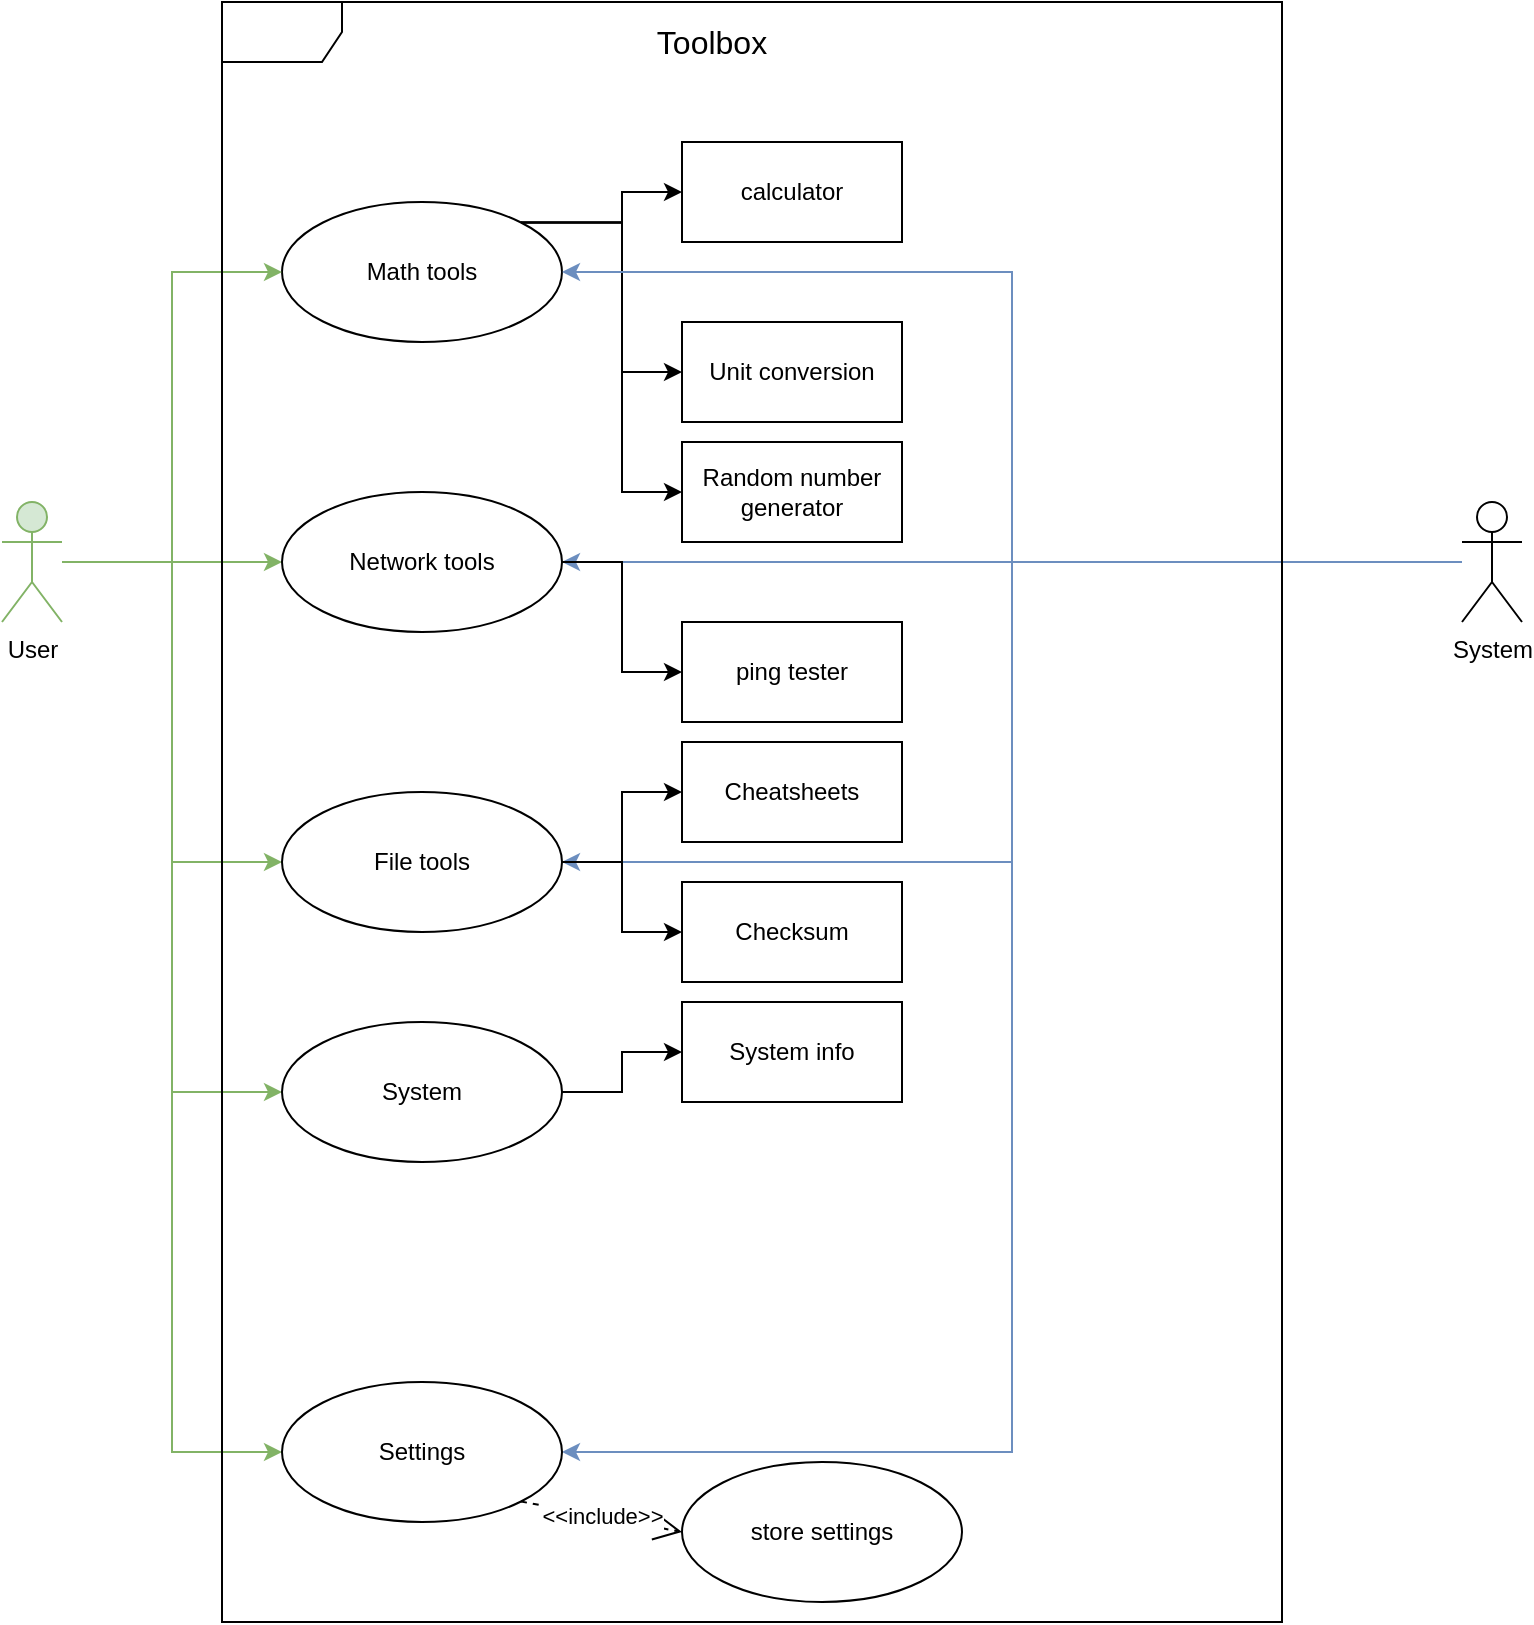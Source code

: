 <mxfile version="23.1.1" type="device">
  <diagram name="Sivu-1" id="slN8br9JwQ3f_zcWAiZG">
    <mxGraphModel dx="1194" dy="708" grid="1" gridSize="10" guides="1" tooltips="1" connect="1" arrows="1" fold="1" page="1" pageScale="1" pageWidth="827" pageHeight="1169" math="0" shadow="0">
      <root>
        <mxCell id="0" />
        <mxCell id="1" parent="0" />
        <mxCell id="HFLGTpV6vFzJjQVJ2_fK-18" style="edgeStyle=orthogonalEdgeStyle;rounded=0;orthogonalLoop=1;jettySize=auto;html=1;fillColor=#d5e8d4;strokeColor=#82b366;entryX=0;entryY=0.5;entryDx=0;entryDy=0;" parent="1" source="HFLGTpV6vFzJjQVJ2_fK-1" target="HFLGTpV6vFzJjQVJ2_fK-14" edge="1">
          <mxGeometry relative="1" as="geometry" />
        </mxCell>
        <mxCell id="j2fXruuIvxuC0uiTK79K-3" style="edgeStyle=orthogonalEdgeStyle;rounded=0;orthogonalLoop=1;jettySize=auto;html=1;entryX=0;entryY=0.5;entryDx=0;entryDy=0;fillColor=#d5e8d4;strokeColor=#82b366;" parent="1" source="HFLGTpV6vFzJjQVJ2_fK-1" target="j2fXruuIvxuC0uiTK79K-2" edge="1">
          <mxGeometry relative="1" as="geometry" />
        </mxCell>
        <mxCell id="j2fXruuIvxuC0uiTK79K-13" style="edgeStyle=orthogonalEdgeStyle;rounded=0;orthogonalLoop=1;jettySize=auto;html=1;entryX=0;entryY=0.5;entryDx=0;entryDy=0;fillColor=#d5e8d4;strokeColor=#82b366;" parent="1" source="HFLGTpV6vFzJjQVJ2_fK-1" target="j2fXruuIvxuC0uiTK79K-12" edge="1">
          <mxGeometry relative="1" as="geometry" />
        </mxCell>
        <mxCell id="mGkYJnLS06CXpDWQYUyl-2" style="edgeStyle=orthogonalEdgeStyle;rounded=0;orthogonalLoop=1;jettySize=auto;html=1;entryX=0;entryY=0.5;entryDx=0;entryDy=0;fillColor=#d5e8d4;strokeColor=#82b366;" edge="1" parent="1" source="HFLGTpV6vFzJjQVJ2_fK-1" target="mGkYJnLS06CXpDWQYUyl-1">
          <mxGeometry relative="1" as="geometry" />
        </mxCell>
        <mxCell id="HFLGTpV6vFzJjQVJ2_fK-1" value="User" style="shape=umlActor;verticalLabelPosition=bottom;verticalAlign=top;html=1;outlineConnect=0;fillColor=#d5e8d4;strokeColor=#82b366;" parent="1" vertex="1">
          <mxGeometry x="30" y="370" width="30" height="60" as="geometry" />
        </mxCell>
        <mxCell id="HFLGTpV6vFzJjQVJ2_fK-2" value="&lt;font style=&quot;font-size: 16px;&quot;&gt;Toolbox&lt;/font&gt;" style="text;html=1;strokeColor=none;fillColor=none;align=center;verticalAlign=middle;whiteSpace=wrap;rounded=0;" parent="1" vertex="1">
          <mxGeometry x="330" y="120" width="110" height="40" as="geometry" />
        </mxCell>
        <mxCell id="HFLGTpV6vFzJjQVJ2_fK-30" style="edgeStyle=orthogonalEdgeStyle;rounded=0;orthogonalLoop=1;jettySize=auto;html=1;entryX=0;entryY=0.5;entryDx=0;entryDy=0;exitX=1;exitY=0;exitDx=0;exitDy=0;" parent="1" source="HFLGTpV6vFzJjQVJ2_fK-3" target="HFLGTpV6vFzJjQVJ2_fK-29" edge="1">
          <mxGeometry relative="1" as="geometry" />
        </mxCell>
        <mxCell id="j2fXruuIvxuC0uiTK79K-11" style="edgeStyle=orthogonalEdgeStyle;rounded=0;orthogonalLoop=1;jettySize=auto;html=1;entryX=0;entryY=0.5;entryDx=0;entryDy=0;exitX=1;exitY=0;exitDx=0;exitDy=0;" parent="1" source="HFLGTpV6vFzJjQVJ2_fK-3" target="j2fXruuIvxuC0uiTK79K-9" edge="1">
          <mxGeometry relative="1" as="geometry" />
        </mxCell>
        <mxCell id="HFLGTpV6vFzJjQVJ2_fK-3" value="Math tools" style="ellipse;whiteSpace=wrap;html=1;" parent="1" vertex="1">
          <mxGeometry x="170" y="220" width="140" height="70" as="geometry" />
        </mxCell>
        <mxCell id="HFLGTpV6vFzJjQVJ2_fK-19" style="edgeStyle=orthogonalEdgeStyle;rounded=0;orthogonalLoop=1;jettySize=auto;html=1;entryX=1;entryY=0.5;entryDx=0;entryDy=0;fillColor=#dae8fc;strokeColor=#6c8ebf;" parent="1" source="HFLGTpV6vFzJjQVJ2_fK-8" target="HFLGTpV6vFzJjQVJ2_fK-14" edge="1">
          <mxGeometry relative="1" as="geometry">
            <mxPoint x="251" y="310" as="targetPoint" />
          </mxGeometry>
        </mxCell>
        <mxCell id="HFLGTpV6vFzJjQVJ2_fK-39" style="edgeStyle=orthogonalEdgeStyle;rounded=0;orthogonalLoop=1;jettySize=auto;html=1;entryX=1;entryY=0.5;entryDx=0;entryDy=0;fillColor=#dae8fc;strokeColor=#6c8ebf;" parent="1" source="HFLGTpV6vFzJjQVJ2_fK-8" target="HFLGTpV6vFzJjQVJ2_fK-3" edge="1">
          <mxGeometry relative="1" as="geometry" />
        </mxCell>
        <mxCell id="j2fXruuIvxuC0uiTK79K-4" style="edgeStyle=orthogonalEdgeStyle;rounded=0;orthogonalLoop=1;jettySize=auto;html=1;fillColor=#dae8fc;strokeColor=#6c8ebf;entryX=1;entryY=0.5;entryDx=0;entryDy=0;" parent="1" source="HFLGTpV6vFzJjQVJ2_fK-8" target="j2fXruuIvxuC0uiTK79K-2" edge="1">
          <mxGeometry relative="1" as="geometry">
            <mxPoint x="289" y="425" as="targetPoint" />
          </mxGeometry>
        </mxCell>
        <mxCell id="j2fXruuIvxuC0uiTK79K-14" style="edgeStyle=orthogonalEdgeStyle;rounded=0;orthogonalLoop=1;jettySize=auto;html=1;entryX=1;entryY=0.5;entryDx=0;entryDy=0;fillColor=#dae8fc;strokeColor=#6c8ebf;" parent="1" source="HFLGTpV6vFzJjQVJ2_fK-8" target="j2fXruuIvxuC0uiTK79K-12" edge="1">
          <mxGeometry relative="1" as="geometry" />
        </mxCell>
        <mxCell id="HFLGTpV6vFzJjQVJ2_fK-8" value="System" style="shape=umlActor;verticalLabelPosition=bottom;verticalAlign=top;html=1;outlineConnect=0;" parent="1" vertex="1">
          <mxGeometry x="760" y="370" width="30" height="60" as="geometry" />
        </mxCell>
        <mxCell id="HFLGTpV6vFzJjQVJ2_fK-14" value="Settings" style="ellipse;whiteSpace=wrap;html=1;" parent="1" vertex="1">
          <mxGeometry x="170" y="810" width="140" height="70" as="geometry" />
        </mxCell>
        <mxCell id="HFLGTpV6vFzJjQVJ2_fK-15" style="edgeStyle=orthogonalEdgeStyle;rounded=0;orthogonalLoop=1;jettySize=auto;html=1;entryX=0;entryY=0.5;entryDx=0;entryDy=0;fillColor=#d5e8d4;strokeColor=#82b366;" parent="1" source="HFLGTpV6vFzJjQVJ2_fK-1" target="HFLGTpV6vFzJjQVJ2_fK-3" edge="1">
          <mxGeometry relative="1" as="geometry" />
        </mxCell>
        <mxCell id="HFLGTpV6vFzJjQVJ2_fK-24" value="calculator" style="html=1;whiteSpace=wrap;" parent="1" vertex="1">
          <mxGeometry x="370" y="190" width="110" height="50" as="geometry" />
        </mxCell>
        <mxCell id="HFLGTpV6vFzJjQVJ2_fK-25" style="edgeStyle=orthogonalEdgeStyle;rounded=0;orthogonalLoop=1;jettySize=auto;html=1;exitX=1;exitY=0;exitDx=0;exitDy=0;entryX=0;entryY=0.5;entryDx=0;entryDy=0;" parent="1" source="HFLGTpV6vFzJjQVJ2_fK-3" target="HFLGTpV6vFzJjQVJ2_fK-24" edge="1">
          <mxGeometry relative="1" as="geometry">
            <mxPoint x="605" y="290" as="targetPoint" />
          </mxGeometry>
        </mxCell>
        <mxCell id="HFLGTpV6vFzJjQVJ2_fK-29" value="Unit conversion" style="html=1;whiteSpace=wrap;" parent="1" vertex="1">
          <mxGeometry x="370" y="280" width="110" height="50" as="geometry" />
        </mxCell>
        <mxCell id="HFLGTpV6vFzJjQVJ2_fK-31" value="" style="shape=umlFrame;whiteSpace=wrap;html=1;pointerEvents=0;" parent="1" vertex="1">
          <mxGeometry x="140" y="120" width="530" height="810" as="geometry" />
        </mxCell>
        <mxCell id="HFLGTpV6vFzJjQVJ2_fK-41" value="store settings" style="ellipse;whiteSpace=wrap;html=1;" parent="1" vertex="1">
          <mxGeometry x="370" y="850" width="140" height="70" as="geometry" />
        </mxCell>
        <mxCell id="HFLGTpV6vFzJjQVJ2_fK-42" value="&amp;lt;&amp;lt;include&amp;gt;&amp;gt;" style="endArrow=open;endSize=12;dashed=1;html=1;rounded=0;exitX=1;exitY=1;exitDx=0;exitDy=0;entryX=0;entryY=0.5;entryDx=0;entryDy=0;" parent="1" source="HFLGTpV6vFzJjQVJ2_fK-14" target="HFLGTpV6vFzJjQVJ2_fK-41" edge="1">
          <mxGeometry width="160" relative="1" as="geometry">
            <mxPoint x="370" y="410" as="sourcePoint" />
            <mxPoint x="530" y="410" as="targetPoint" />
          </mxGeometry>
        </mxCell>
        <mxCell id="j2fXruuIvxuC0uiTK79K-7" style="edgeStyle=orthogonalEdgeStyle;rounded=0;orthogonalLoop=1;jettySize=auto;html=1;entryX=0;entryY=0.5;entryDx=0;entryDy=0;exitX=1;exitY=0.5;exitDx=0;exitDy=0;" parent="1" source="j2fXruuIvxuC0uiTK79K-2" target="j2fXruuIvxuC0uiTK79K-6" edge="1">
          <mxGeometry relative="1" as="geometry" />
        </mxCell>
        <mxCell id="j2fXruuIvxuC0uiTK79K-2" value="Network tools" style="ellipse;whiteSpace=wrap;html=1;" parent="1" vertex="1">
          <mxGeometry x="170" y="365" width="140" height="70" as="geometry" />
        </mxCell>
        <mxCell id="j2fXruuIvxuC0uiTK79K-6" value="ping tester" style="html=1;whiteSpace=wrap;" parent="1" vertex="1">
          <mxGeometry x="370" y="430" width="110" height="50" as="geometry" />
        </mxCell>
        <mxCell id="j2fXruuIvxuC0uiTK79K-9" value="Random number generator" style="html=1;whiteSpace=wrap;" parent="1" vertex="1">
          <mxGeometry x="370" y="340" width="110" height="50" as="geometry" />
        </mxCell>
        <mxCell id="j2fXruuIvxuC0uiTK79K-18" style="edgeStyle=orthogonalEdgeStyle;rounded=0;orthogonalLoop=1;jettySize=auto;html=1;entryX=0;entryY=0.5;entryDx=0;entryDy=0;" parent="1" source="j2fXruuIvxuC0uiTK79K-12" target="j2fXruuIvxuC0uiTK79K-15" edge="1">
          <mxGeometry relative="1" as="geometry" />
        </mxCell>
        <mxCell id="j2fXruuIvxuC0uiTK79K-20" style="edgeStyle=orthogonalEdgeStyle;rounded=0;orthogonalLoop=1;jettySize=auto;html=1;" parent="1" source="j2fXruuIvxuC0uiTK79K-12" target="j2fXruuIvxuC0uiTK79K-19" edge="1">
          <mxGeometry relative="1" as="geometry" />
        </mxCell>
        <mxCell id="j2fXruuIvxuC0uiTK79K-12" value="File tools" style="ellipse;whiteSpace=wrap;html=1;" parent="1" vertex="1">
          <mxGeometry x="170" y="515" width="140" height="70" as="geometry" />
        </mxCell>
        <mxCell id="j2fXruuIvxuC0uiTK79K-15" value="Cheatsheets" style="html=1;whiteSpace=wrap;" parent="1" vertex="1">
          <mxGeometry x="370" y="490" width="110" height="50" as="geometry" />
        </mxCell>
        <mxCell id="j2fXruuIvxuC0uiTK79K-19" value="Checksum" style="html=1;whiteSpace=wrap;" parent="1" vertex="1">
          <mxGeometry x="370" y="560" width="110" height="50" as="geometry" />
        </mxCell>
        <mxCell id="mGkYJnLS06CXpDWQYUyl-5" style="edgeStyle=orthogonalEdgeStyle;rounded=0;orthogonalLoop=1;jettySize=auto;html=1;entryX=0;entryY=0.5;entryDx=0;entryDy=0;" edge="1" parent="1" source="mGkYJnLS06CXpDWQYUyl-1" target="mGkYJnLS06CXpDWQYUyl-4">
          <mxGeometry relative="1" as="geometry" />
        </mxCell>
        <mxCell id="mGkYJnLS06CXpDWQYUyl-1" value="System" style="ellipse;whiteSpace=wrap;html=1;" vertex="1" parent="1">
          <mxGeometry x="170" y="630" width="140" height="70" as="geometry" />
        </mxCell>
        <mxCell id="mGkYJnLS06CXpDWQYUyl-4" value="System info" style="html=1;whiteSpace=wrap;" vertex="1" parent="1">
          <mxGeometry x="370" y="620" width="110" height="50" as="geometry" />
        </mxCell>
      </root>
    </mxGraphModel>
  </diagram>
</mxfile>
